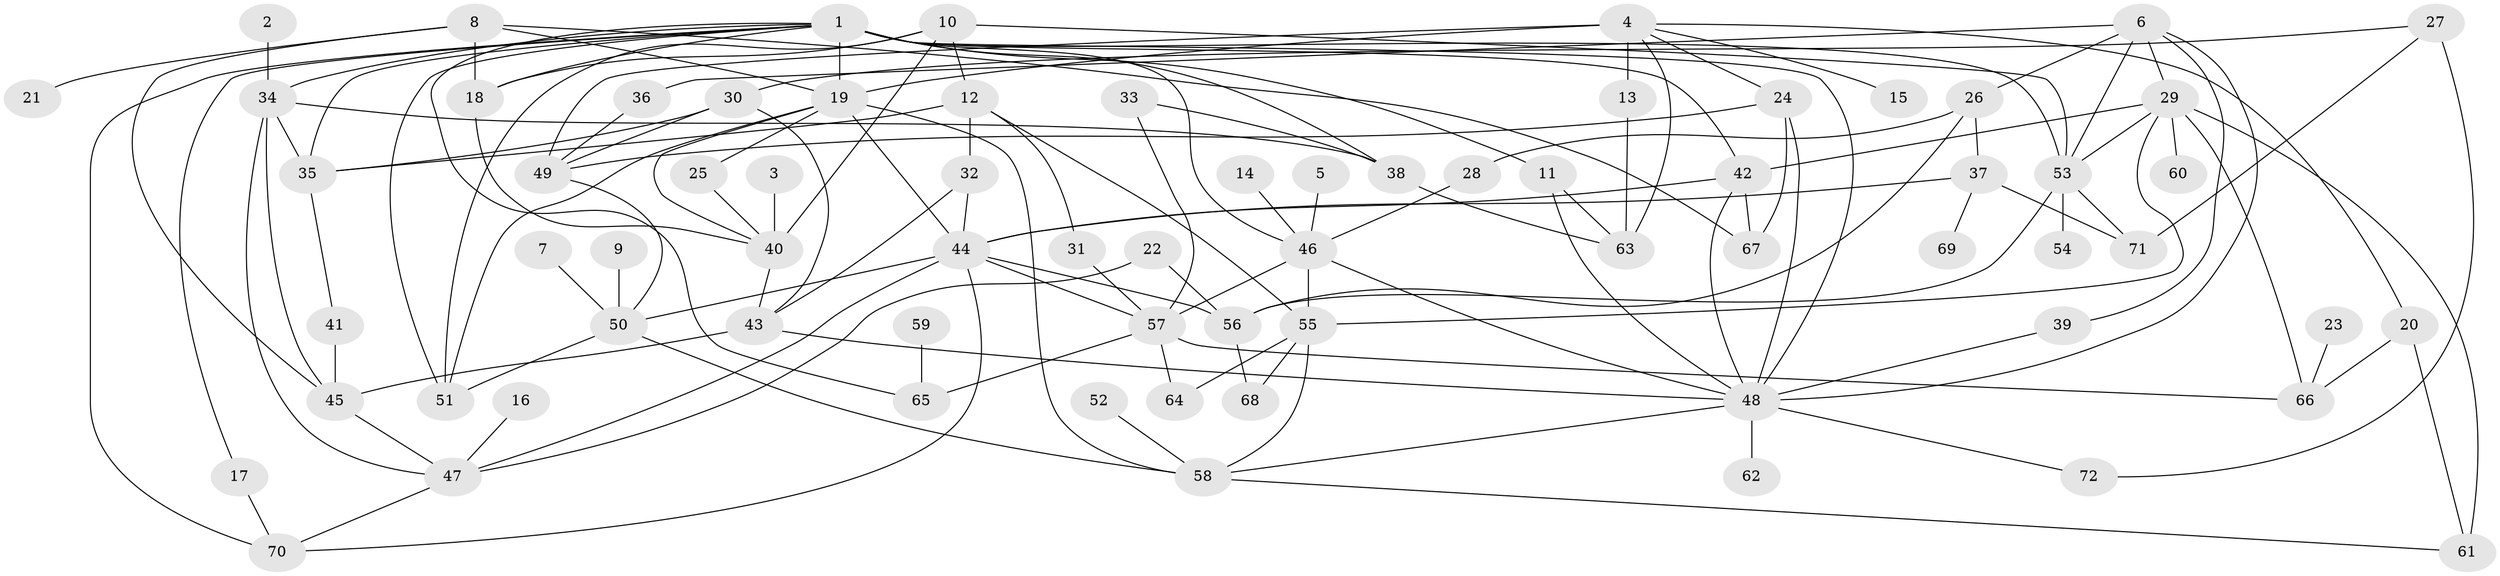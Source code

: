 // original degree distribution, {6: 0.09090909090909091, 10: 0.006993006993006993, 7: 0.027972027972027972, 5: 0.03496503496503497, 3: 0.23076923076923078, 4: 0.14685314685314685, 2: 0.23776223776223776, 1: 0.22377622377622378}
// Generated by graph-tools (version 1.1) at 2025/25/03/09/25 03:25:32]
// undirected, 72 vertices, 135 edges
graph export_dot {
graph [start="1"]
  node [color=gray90,style=filled];
  1;
  2;
  3;
  4;
  5;
  6;
  7;
  8;
  9;
  10;
  11;
  12;
  13;
  14;
  15;
  16;
  17;
  18;
  19;
  20;
  21;
  22;
  23;
  24;
  25;
  26;
  27;
  28;
  29;
  30;
  31;
  32;
  33;
  34;
  35;
  36;
  37;
  38;
  39;
  40;
  41;
  42;
  43;
  44;
  45;
  46;
  47;
  48;
  49;
  50;
  51;
  52;
  53;
  54;
  55;
  56;
  57;
  58;
  59;
  60;
  61;
  62;
  63;
  64;
  65;
  66;
  67;
  68;
  69;
  70;
  71;
  72;
  1 -- 11 [weight=1.0];
  1 -- 17 [weight=1.0];
  1 -- 18 [weight=1.0];
  1 -- 19 [weight=1.0];
  1 -- 34 [weight=1.0];
  1 -- 35 [weight=1.0];
  1 -- 38 [weight=1.0];
  1 -- 42 [weight=1.0];
  1 -- 46 [weight=2.0];
  1 -- 48 [weight=1.0];
  1 -- 51 [weight=1.0];
  1 -- 53 [weight=1.0];
  1 -- 65 [weight=1.0];
  1 -- 70 [weight=1.0];
  2 -- 34 [weight=1.0];
  3 -- 40 [weight=1.0];
  4 -- 13 [weight=1.0];
  4 -- 15 [weight=1.0];
  4 -- 19 [weight=2.0];
  4 -- 20 [weight=1.0];
  4 -- 24 [weight=1.0];
  4 -- 49 [weight=2.0];
  4 -- 63 [weight=1.0];
  5 -- 46 [weight=1.0];
  6 -- 26 [weight=1.0];
  6 -- 29 [weight=1.0];
  6 -- 36 [weight=1.0];
  6 -- 39 [weight=1.0];
  6 -- 48 [weight=1.0];
  6 -- 53 [weight=1.0];
  7 -- 50 [weight=1.0];
  8 -- 18 [weight=1.0];
  8 -- 19 [weight=1.0];
  8 -- 21 [weight=1.0];
  8 -- 45 [weight=1.0];
  8 -- 67 [weight=1.0];
  9 -- 50 [weight=1.0];
  10 -- 12 [weight=2.0];
  10 -- 18 [weight=1.0];
  10 -- 40 [weight=1.0];
  10 -- 51 [weight=1.0];
  10 -- 53 [weight=1.0];
  11 -- 48 [weight=1.0];
  11 -- 63 [weight=1.0];
  12 -- 31 [weight=1.0];
  12 -- 32 [weight=1.0];
  12 -- 35 [weight=1.0];
  12 -- 55 [weight=1.0];
  13 -- 63 [weight=1.0];
  14 -- 46 [weight=1.0];
  16 -- 47 [weight=1.0];
  17 -- 70 [weight=1.0];
  18 -- 40 [weight=1.0];
  19 -- 25 [weight=1.0];
  19 -- 40 [weight=1.0];
  19 -- 44 [weight=1.0];
  19 -- 51 [weight=1.0];
  19 -- 58 [weight=1.0];
  20 -- 61 [weight=1.0];
  20 -- 66 [weight=1.0];
  22 -- 47 [weight=1.0];
  22 -- 56 [weight=1.0];
  23 -- 66 [weight=1.0];
  24 -- 48 [weight=1.0];
  24 -- 49 [weight=1.0];
  24 -- 67 [weight=1.0];
  25 -- 40 [weight=1.0];
  26 -- 28 [weight=1.0];
  26 -- 37 [weight=1.0];
  26 -- 56 [weight=1.0];
  27 -- 30 [weight=1.0];
  27 -- 71 [weight=1.0];
  27 -- 72 [weight=1.0];
  28 -- 46 [weight=1.0];
  29 -- 42 [weight=1.0];
  29 -- 53 [weight=2.0];
  29 -- 55 [weight=1.0];
  29 -- 60 [weight=1.0];
  29 -- 61 [weight=1.0];
  29 -- 66 [weight=1.0];
  30 -- 35 [weight=1.0];
  30 -- 43 [weight=1.0];
  30 -- 49 [weight=1.0];
  31 -- 57 [weight=1.0];
  32 -- 43 [weight=1.0];
  32 -- 44 [weight=1.0];
  33 -- 38 [weight=1.0];
  33 -- 57 [weight=1.0];
  34 -- 35 [weight=1.0];
  34 -- 38 [weight=1.0];
  34 -- 45 [weight=1.0];
  34 -- 47 [weight=1.0];
  35 -- 41 [weight=1.0];
  36 -- 49 [weight=1.0];
  37 -- 44 [weight=1.0];
  37 -- 69 [weight=1.0];
  37 -- 71 [weight=1.0];
  38 -- 63 [weight=1.0];
  39 -- 48 [weight=1.0];
  40 -- 43 [weight=1.0];
  41 -- 45 [weight=1.0];
  42 -- 44 [weight=1.0];
  42 -- 48 [weight=1.0];
  42 -- 67 [weight=1.0];
  43 -- 45 [weight=1.0];
  43 -- 48 [weight=1.0];
  44 -- 47 [weight=1.0];
  44 -- 50 [weight=1.0];
  44 -- 56 [weight=1.0];
  44 -- 57 [weight=1.0];
  44 -- 70 [weight=1.0];
  45 -- 47 [weight=1.0];
  46 -- 48 [weight=1.0];
  46 -- 55 [weight=2.0];
  46 -- 57 [weight=1.0];
  47 -- 70 [weight=1.0];
  48 -- 58 [weight=1.0];
  48 -- 62 [weight=1.0];
  48 -- 72 [weight=1.0];
  49 -- 50 [weight=1.0];
  50 -- 51 [weight=1.0];
  50 -- 58 [weight=1.0];
  52 -- 58 [weight=1.0];
  53 -- 54 [weight=1.0];
  53 -- 56 [weight=1.0];
  53 -- 71 [weight=1.0];
  55 -- 58 [weight=1.0];
  55 -- 64 [weight=1.0];
  55 -- 68 [weight=1.0];
  56 -- 68 [weight=1.0];
  57 -- 64 [weight=1.0];
  57 -- 65 [weight=1.0];
  57 -- 66 [weight=1.0];
  58 -- 61 [weight=1.0];
  59 -- 65 [weight=1.0];
}
